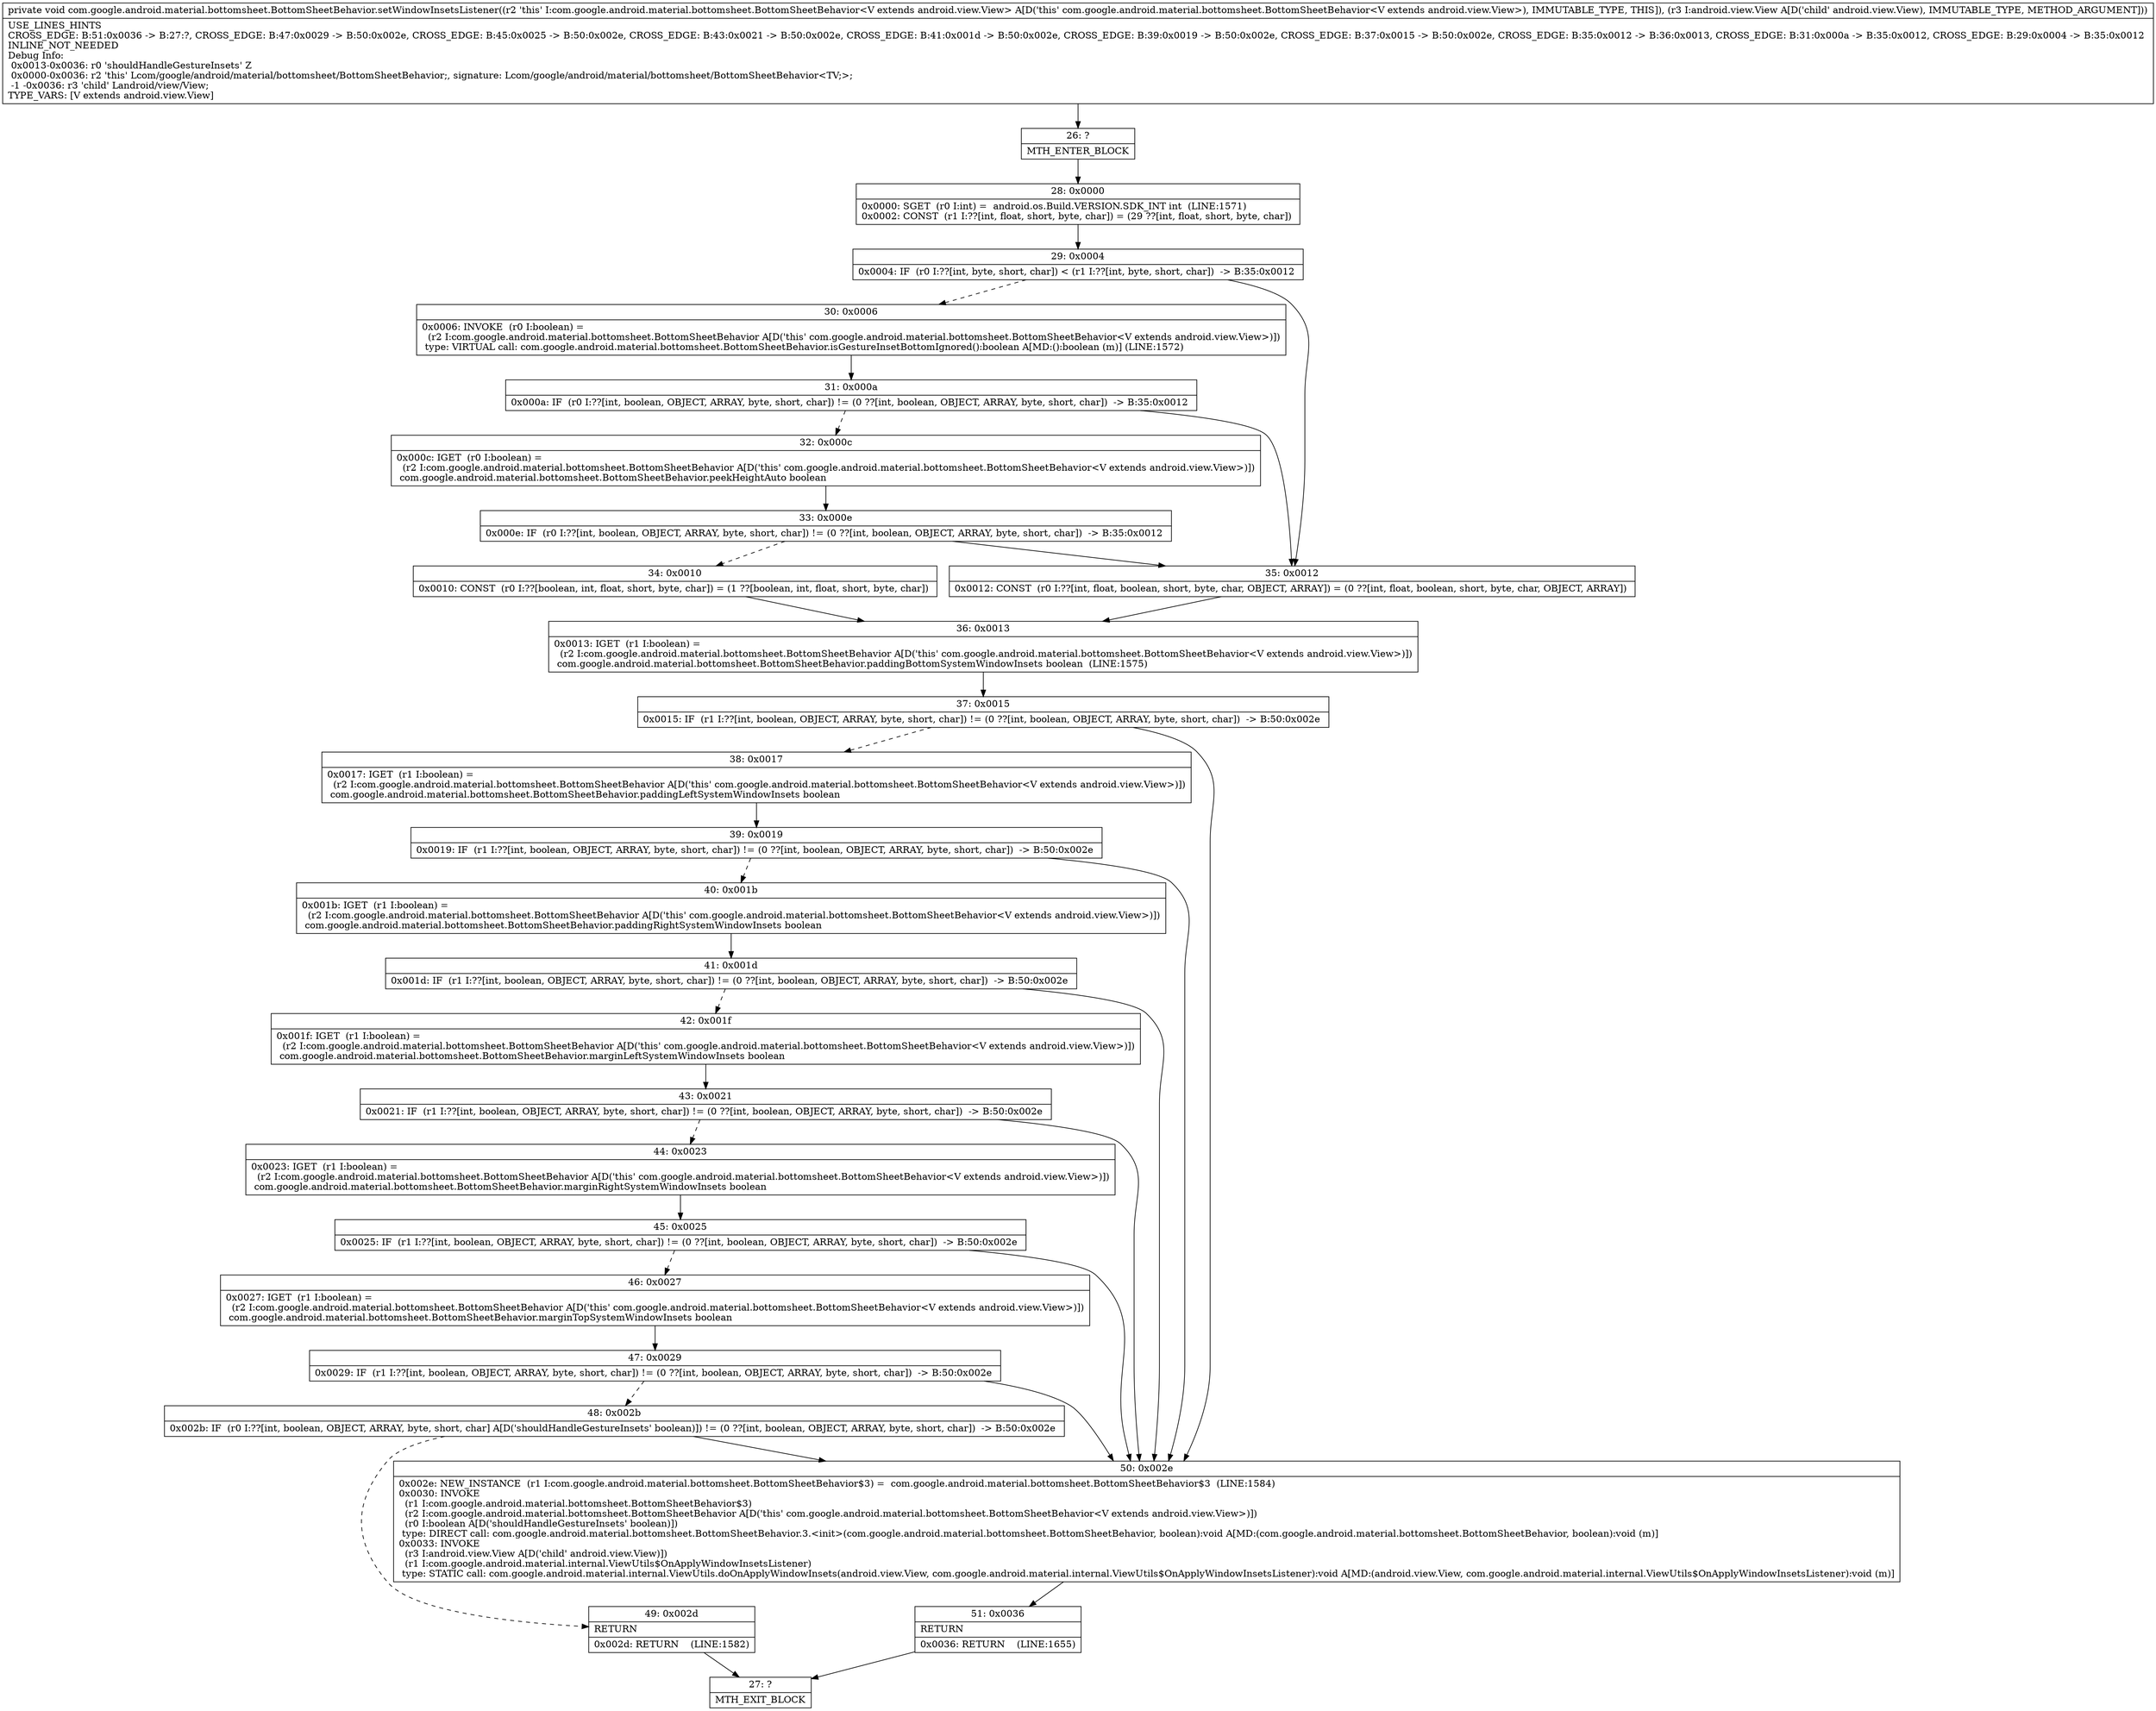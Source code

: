 digraph "CFG forcom.google.android.material.bottomsheet.BottomSheetBehavior.setWindowInsetsListener(Landroid\/view\/View;)V" {
Node_26 [shape=record,label="{26\:\ ?|MTH_ENTER_BLOCK\l}"];
Node_28 [shape=record,label="{28\:\ 0x0000|0x0000: SGET  (r0 I:int) =  android.os.Build.VERSION.SDK_INT int  (LINE:1571)\l0x0002: CONST  (r1 I:??[int, float, short, byte, char]) = (29 ??[int, float, short, byte, char]) \l}"];
Node_29 [shape=record,label="{29\:\ 0x0004|0x0004: IF  (r0 I:??[int, byte, short, char]) \< (r1 I:??[int, byte, short, char])  \-\> B:35:0x0012 \l}"];
Node_30 [shape=record,label="{30\:\ 0x0006|0x0006: INVOKE  (r0 I:boolean) = \l  (r2 I:com.google.android.material.bottomsheet.BottomSheetBehavior A[D('this' com.google.android.material.bottomsheet.BottomSheetBehavior\<V extends android.view.View\>)])\l type: VIRTUAL call: com.google.android.material.bottomsheet.BottomSheetBehavior.isGestureInsetBottomIgnored():boolean A[MD:():boolean (m)] (LINE:1572)\l}"];
Node_31 [shape=record,label="{31\:\ 0x000a|0x000a: IF  (r0 I:??[int, boolean, OBJECT, ARRAY, byte, short, char]) != (0 ??[int, boolean, OBJECT, ARRAY, byte, short, char])  \-\> B:35:0x0012 \l}"];
Node_32 [shape=record,label="{32\:\ 0x000c|0x000c: IGET  (r0 I:boolean) = \l  (r2 I:com.google.android.material.bottomsheet.BottomSheetBehavior A[D('this' com.google.android.material.bottomsheet.BottomSheetBehavior\<V extends android.view.View\>)])\l com.google.android.material.bottomsheet.BottomSheetBehavior.peekHeightAuto boolean \l}"];
Node_33 [shape=record,label="{33\:\ 0x000e|0x000e: IF  (r0 I:??[int, boolean, OBJECT, ARRAY, byte, short, char]) != (0 ??[int, boolean, OBJECT, ARRAY, byte, short, char])  \-\> B:35:0x0012 \l}"];
Node_34 [shape=record,label="{34\:\ 0x0010|0x0010: CONST  (r0 I:??[boolean, int, float, short, byte, char]) = (1 ??[boolean, int, float, short, byte, char]) \l}"];
Node_36 [shape=record,label="{36\:\ 0x0013|0x0013: IGET  (r1 I:boolean) = \l  (r2 I:com.google.android.material.bottomsheet.BottomSheetBehavior A[D('this' com.google.android.material.bottomsheet.BottomSheetBehavior\<V extends android.view.View\>)])\l com.google.android.material.bottomsheet.BottomSheetBehavior.paddingBottomSystemWindowInsets boolean  (LINE:1575)\l}"];
Node_37 [shape=record,label="{37\:\ 0x0015|0x0015: IF  (r1 I:??[int, boolean, OBJECT, ARRAY, byte, short, char]) != (0 ??[int, boolean, OBJECT, ARRAY, byte, short, char])  \-\> B:50:0x002e \l}"];
Node_38 [shape=record,label="{38\:\ 0x0017|0x0017: IGET  (r1 I:boolean) = \l  (r2 I:com.google.android.material.bottomsheet.BottomSheetBehavior A[D('this' com.google.android.material.bottomsheet.BottomSheetBehavior\<V extends android.view.View\>)])\l com.google.android.material.bottomsheet.BottomSheetBehavior.paddingLeftSystemWindowInsets boolean \l}"];
Node_39 [shape=record,label="{39\:\ 0x0019|0x0019: IF  (r1 I:??[int, boolean, OBJECT, ARRAY, byte, short, char]) != (0 ??[int, boolean, OBJECT, ARRAY, byte, short, char])  \-\> B:50:0x002e \l}"];
Node_40 [shape=record,label="{40\:\ 0x001b|0x001b: IGET  (r1 I:boolean) = \l  (r2 I:com.google.android.material.bottomsheet.BottomSheetBehavior A[D('this' com.google.android.material.bottomsheet.BottomSheetBehavior\<V extends android.view.View\>)])\l com.google.android.material.bottomsheet.BottomSheetBehavior.paddingRightSystemWindowInsets boolean \l}"];
Node_41 [shape=record,label="{41\:\ 0x001d|0x001d: IF  (r1 I:??[int, boolean, OBJECT, ARRAY, byte, short, char]) != (0 ??[int, boolean, OBJECT, ARRAY, byte, short, char])  \-\> B:50:0x002e \l}"];
Node_42 [shape=record,label="{42\:\ 0x001f|0x001f: IGET  (r1 I:boolean) = \l  (r2 I:com.google.android.material.bottomsheet.BottomSheetBehavior A[D('this' com.google.android.material.bottomsheet.BottomSheetBehavior\<V extends android.view.View\>)])\l com.google.android.material.bottomsheet.BottomSheetBehavior.marginLeftSystemWindowInsets boolean \l}"];
Node_43 [shape=record,label="{43\:\ 0x0021|0x0021: IF  (r1 I:??[int, boolean, OBJECT, ARRAY, byte, short, char]) != (0 ??[int, boolean, OBJECT, ARRAY, byte, short, char])  \-\> B:50:0x002e \l}"];
Node_44 [shape=record,label="{44\:\ 0x0023|0x0023: IGET  (r1 I:boolean) = \l  (r2 I:com.google.android.material.bottomsheet.BottomSheetBehavior A[D('this' com.google.android.material.bottomsheet.BottomSheetBehavior\<V extends android.view.View\>)])\l com.google.android.material.bottomsheet.BottomSheetBehavior.marginRightSystemWindowInsets boolean \l}"];
Node_45 [shape=record,label="{45\:\ 0x0025|0x0025: IF  (r1 I:??[int, boolean, OBJECT, ARRAY, byte, short, char]) != (0 ??[int, boolean, OBJECT, ARRAY, byte, short, char])  \-\> B:50:0x002e \l}"];
Node_46 [shape=record,label="{46\:\ 0x0027|0x0027: IGET  (r1 I:boolean) = \l  (r2 I:com.google.android.material.bottomsheet.BottomSheetBehavior A[D('this' com.google.android.material.bottomsheet.BottomSheetBehavior\<V extends android.view.View\>)])\l com.google.android.material.bottomsheet.BottomSheetBehavior.marginTopSystemWindowInsets boolean \l}"];
Node_47 [shape=record,label="{47\:\ 0x0029|0x0029: IF  (r1 I:??[int, boolean, OBJECT, ARRAY, byte, short, char]) != (0 ??[int, boolean, OBJECT, ARRAY, byte, short, char])  \-\> B:50:0x002e \l}"];
Node_48 [shape=record,label="{48\:\ 0x002b|0x002b: IF  (r0 I:??[int, boolean, OBJECT, ARRAY, byte, short, char] A[D('shouldHandleGestureInsets' boolean)]) != (0 ??[int, boolean, OBJECT, ARRAY, byte, short, char])  \-\> B:50:0x002e \l}"];
Node_49 [shape=record,label="{49\:\ 0x002d|RETURN\l|0x002d: RETURN    (LINE:1582)\l}"];
Node_27 [shape=record,label="{27\:\ ?|MTH_EXIT_BLOCK\l}"];
Node_50 [shape=record,label="{50\:\ 0x002e|0x002e: NEW_INSTANCE  (r1 I:com.google.android.material.bottomsheet.BottomSheetBehavior$3) =  com.google.android.material.bottomsheet.BottomSheetBehavior$3  (LINE:1584)\l0x0030: INVOKE  \l  (r1 I:com.google.android.material.bottomsheet.BottomSheetBehavior$3)\l  (r2 I:com.google.android.material.bottomsheet.BottomSheetBehavior A[D('this' com.google.android.material.bottomsheet.BottomSheetBehavior\<V extends android.view.View\>)])\l  (r0 I:boolean A[D('shouldHandleGestureInsets' boolean)])\l type: DIRECT call: com.google.android.material.bottomsheet.BottomSheetBehavior.3.\<init\>(com.google.android.material.bottomsheet.BottomSheetBehavior, boolean):void A[MD:(com.google.android.material.bottomsheet.BottomSheetBehavior, boolean):void (m)]\l0x0033: INVOKE  \l  (r3 I:android.view.View A[D('child' android.view.View)])\l  (r1 I:com.google.android.material.internal.ViewUtils$OnApplyWindowInsetsListener)\l type: STATIC call: com.google.android.material.internal.ViewUtils.doOnApplyWindowInsets(android.view.View, com.google.android.material.internal.ViewUtils$OnApplyWindowInsetsListener):void A[MD:(android.view.View, com.google.android.material.internal.ViewUtils$OnApplyWindowInsetsListener):void (m)]\l}"];
Node_51 [shape=record,label="{51\:\ 0x0036|RETURN\l|0x0036: RETURN    (LINE:1655)\l}"];
Node_35 [shape=record,label="{35\:\ 0x0012|0x0012: CONST  (r0 I:??[int, float, boolean, short, byte, char, OBJECT, ARRAY]) = (0 ??[int, float, boolean, short, byte, char, OBJECT, ARRAY]) \l}"];
MethodNode[shape=record,label="{private void com.google.android.material.bottomsheet.BottomSheetBehavior.setWindowInsetsListener((r2 'this' I:com.google.android.material.bottomsheet.BottomSheetBehavior\<V extends android.view.View\> A[D('this' com.google.android.material.bottomsheet.BottomSheetBehavior\<V extends android.view.View\>), IMMUTABLE_TYPE, THIS]), (r3 I:android.view.View A[D('child' android.view.View), IMMUTABLE_TYPE, METHOD_ARGUMENT]))  | USE_LINES_HINTS\lCROSS_EDGE: B:51:0x0036 \-\> B:27:?, CROSS_EDGE: B:47:0x0029 \-\> B:50:0x002e, CROSS_EDGE: B:45:0x0025 \-\> B:50:0x002e, CROSS_EDGE: B:43:0x0021 \-\> B:50:0x002e, CROSS_EDGE: B:41:0x001d \-\> B:50:0x002e, CROSS_EDGE: B:39:0x0019 \-\> B:50:0x002e, CROSS_EDGE: B:37:0x0015 \-\> B:50:0x002e, CROSS_EDGE: B:35:0x0012 \-\> B:36:0x0013, CROSS_EDGE: B:31:0x000a \-\> B:35:0x0012, CROSS_EDGE: B:29:0x0004 \-\> B:35:0x0012\lINLINE_NOT_NEEDED\lDebug Info:\l  0x0013\-0x0036: r0 'shouldHandleGestureInsets' Z\l  0x0000\-0x0036: r2 'this' Lcom\/google\/android\/material\/bottomsheet\/BottomSheetBehavior;, signature: Lcom\/google\/android\/material\/bottomsheet\/BottomSheetBehavior\<TV;\>;\l  \-1 \-0x0036: r3 'child' Landroid\/view\/View;\lTYPE_VARS: [V extends android.view.View]\l}"];
MethodNode -> Node_26;Node_26 -> Node_28;
Node_28 -> Node_29;
Node_29 -> Node_30[style=dashed];
Node_29 -> Node_35;
Node_30 -> Node_31;
Node_31 -> Node_32[style=dashed];
Node_31 -> Node_35;
Node_32 -> Node_33;
Node_33 -> Node_34[style=dashed];
Node_33 -> Node_35;
Node_34 -> Node_36;
Node_36 -> Node_37;
Node_37 -> Node_38[style=dashed];
Node_37 -> Node_50;
Node_38 -> Node_39;
Node_39 -> Node_40[style=dashed];
Node_39 -> Node_50;
Node_40 -> Node_41;
Node_41 -> Node_42[style=dashed];
Node_41 -> Node_50;
Node_42 -> Node_43;
Node_43 -> Node_44[style=dashed];
Node_43 -> Node_50;
Node_44 -> Node_45;
Node_45 -> Node_46[style=dashed];
Node_45 -> Node_50;
Node_46 -> Node_47;
Node_47 -> Node_48[style=dashed];
Node_47 -> Node_50;
Node_48 -> Node_49[style=dashed];
Node_48 -> Node_50;
Node_49 -> Node_27;
Node_50 -> Node_51;
Node_51 -> Node_27;
Node_35 -> Node_36;
}


